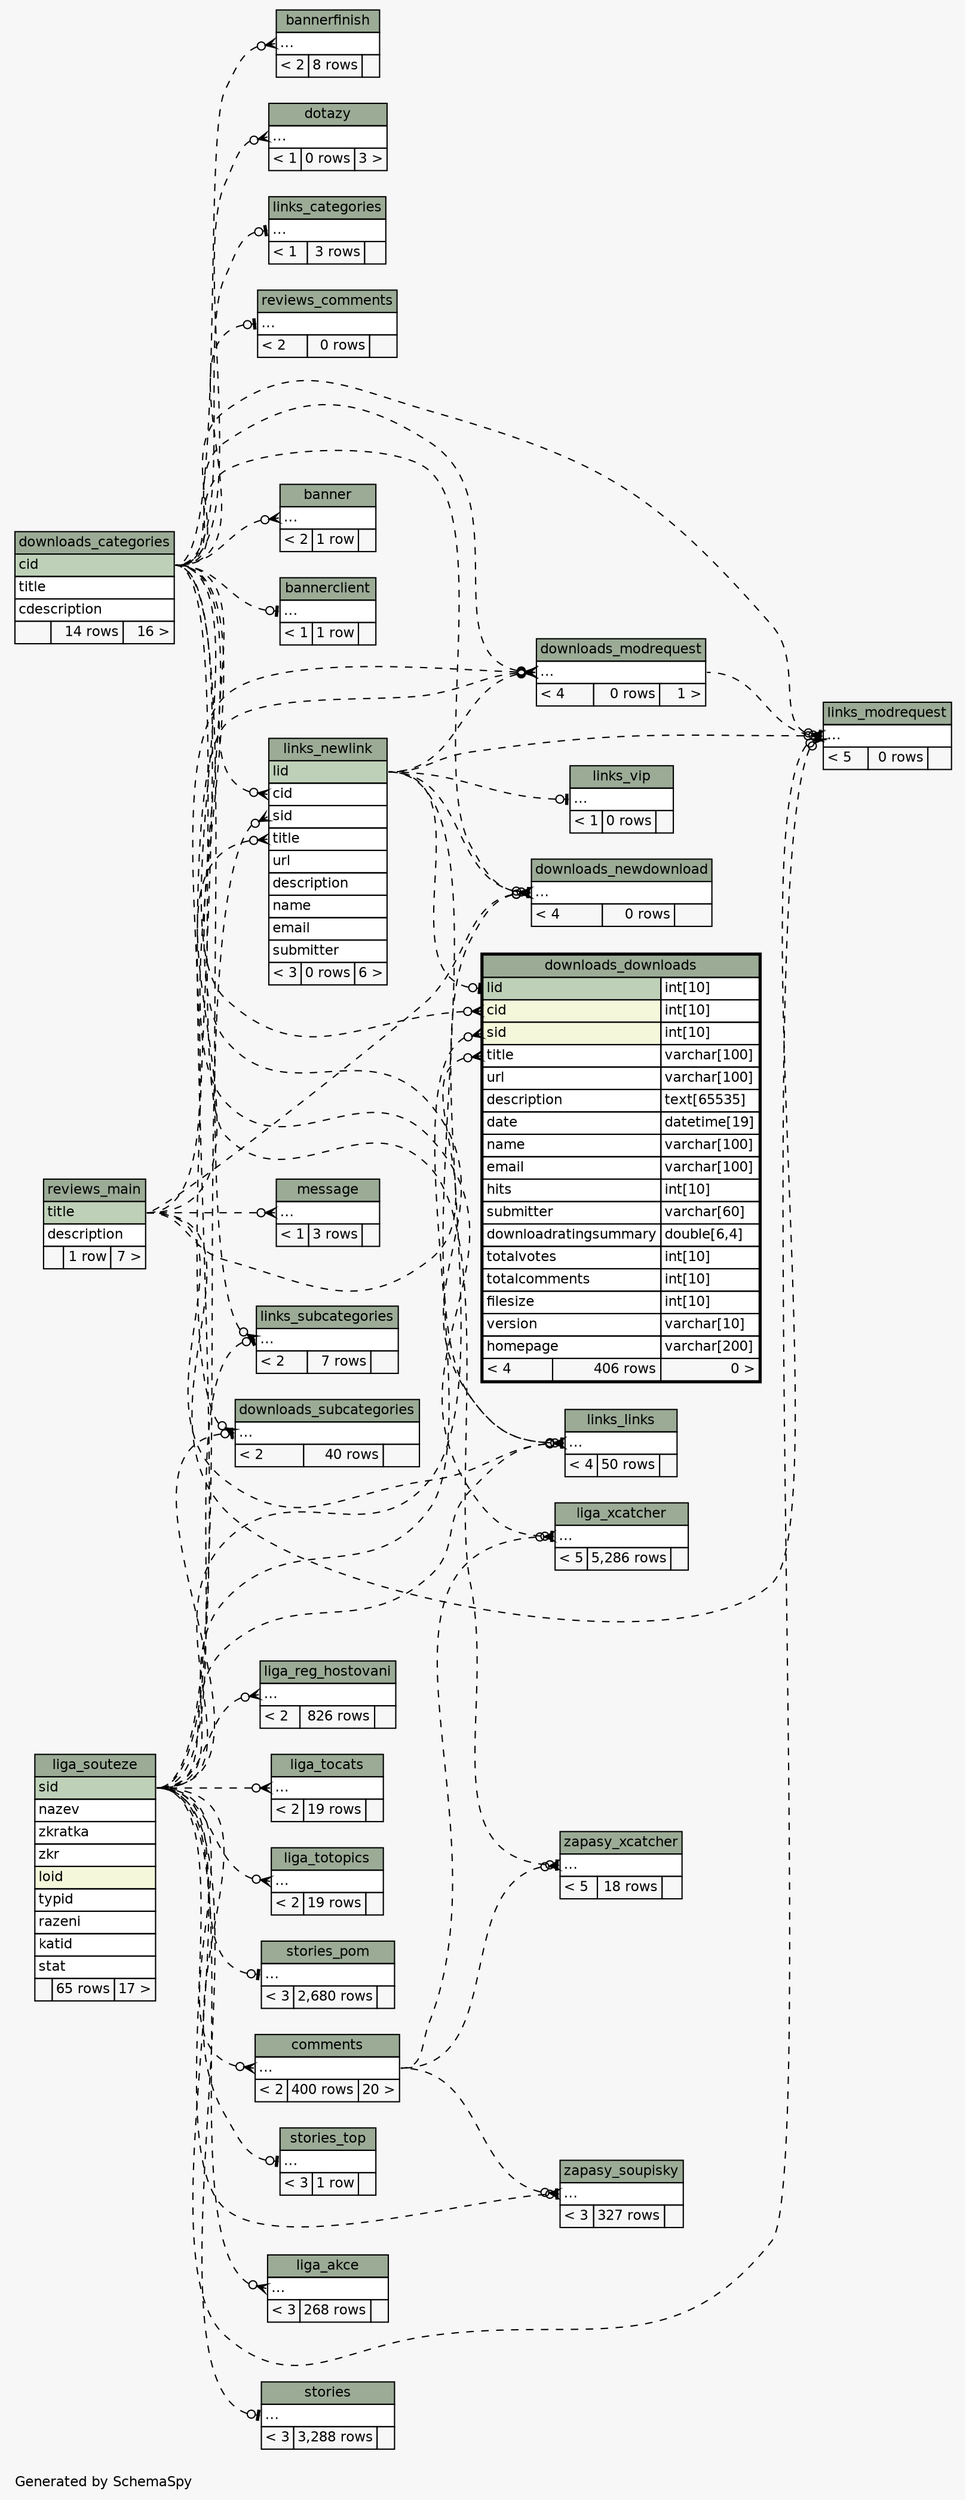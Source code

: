 // dot 2.38.0 on Mac OS X 10.9.4
// SchemaSpy rev 590
digraph "impliedTwoDegreesRelationshipsDiagram" {
  graph [
    rankdir="RL"
    bgcolor="#f7f7f7"
    label="\nGenerated by SchemaSpy"
    labeljust="l"
    nodesep="0.18"
    ranksep="0.46"
    fontname="Helvetica"
    fontsize="11"
  ];
  node [
    fontname="Helvetica"
    fontsize="11"
    shape="plaintext"
  ];
  edge [
    arrowsize="0.8"
  ];
  "banner":"elipses":w -> "downloads_categories":"cid":e [arrowhead=none dir=back arrowtail=crowodot style=dashed];
  "bannerclient":"elipses":w -> "downloads_categories":"cid":e [arrowhead=none dir=back arrowtail=teeodot style=dashed];
  "bannerfinish":"elipses":w -> "downloads_categories":"cid":e [arrowhead=none dir=back arrowtail=crowodot style=dashed];
  "comments":"elipses":w -> "liga_souteze":"sid":e [arrowhead=none dir=back arrowtail=crowodot style=dashed];
  "dotazy":"elipses":w -> "downloads_categories":"cid":e [arrowhead=none dir=back arrowtail=crowodot style=dashed];
  "downloads_downloads":"cid":w -> "downloads_categories":"cid":e [arrowhead=none dir=back arrowtail=crowodot style=dashed];
  "downloads_downloads":"lid":w -> "links_newlink":"lid":e [arrowhead=none dir=back arrowtail=teeodot style=dashed];
  "downloads_downloads":"sid":w -> "liga_souteze":"sid":e [arrowhead=none dir=back arrowtail=crowodot style=dashed];
  "downloads_downloads":"title":w -> "reviews_main":"title":e [arrowhead=none dir=back arrowtail=crowodot style=dashed];
  "downloads_modrequest":"elipses":w -> "downloads_categories":"cid":e [arrowhead=none dir=back arrowtail=crowodot style=dashed];
  "downloads_modrequest":"elipses":w -> "links_newlink":"lid":e [arrowhead=none dir=back arrowtail=crowodot style=dashed];
  "downloads_modrequest":"elipses":w -> "liga_souteze":"sid":e [arrowhead=none dir=back arrowtail=crowodot style=dashed];
  "downloads_modrequest":"elipses":w -> "reviews_main":"title":e [arrowhead=none dir=back arrowtail=crowodot style=dashed];
  "downloads_newdownload":"elipses":w -> "downloads_categories":"cid":e [arrowhead=none dir=back arrowtail=crowodot style=dashed];
  "downloads_newdownload":"elipses":w -> "links_newlink":"lid":e [arrowhead=none dir=back arrowtail=teeodot style=dashed];
  "downloads_newdownload":"elipses":w -> "liga_souteze":"sid":e [arrowhead=none dir=back arrowtail=crowodot style=dashed];
  "downloads_newdownload":"elipses":w -> "reviews_main":"title":e [arrowhead=none dir=back arrowtail=crowodot style=dashed];
  "downloads_subcategories":"elipses":w -> "downloads_categories":"cid":e [arrowhead=none dir=back arrowtail=crowodot style=dashed];
  "downloads_subcategories":"elipses":w -> "liga_souteze":"sid":e [arrowhead=none dir=back arrowtail=teeodot style=dashed];
  "liga_akce":"elipses":w -> "liga_souteze":"sid":e [arrowhead=none dir=back arrowtail=crowodot style=dashed];
  "liga_reg_hostovani":"elipses":w -> "liga_souteze":"sid":e [arrowhead=none dir=back arrowtail=crowodot style=dashed];
  "liga_tocats":"elipses":w -> "liga_souteze":"sid":e [arrowhead=none dir=back arrowtail=crowodot style=dashed];
  "liga_totopics":"elipses":w -> "liga_souteze":"sid":e [arrowhead=none dir=back arrowtail=crowodot style=dashed];
  "liga_xcatcher":"elipses":w -> "downloads_categories":"cid":e [arrowhead=none dir=back arrowtail=teeodot style=dashed];
  "liga_xcatcher":"elipses":w -> "comments":"elipses":e [arrowhead=none dir=back arrowtail=crowodot style=dashed];
  "links_categories":"elipses":w -> "downloads_categories":"cid":e [arrowhead=none dir=back arrowtail=teeodot style=dashed];
  "links_links":"elipses":w -> "downloads_categories":"cid":e [arrowhead=none dir=back arrowtail=crowodot style=dashed];
  "links_links":"elipses":w -> "links_newlink":"lid":e [arrowhead=none dir=back arrowtail=teeodot style=dashed];
  "links_links":"elipses":w -> "liga_souteze":"sid":e [arrowhead=none dir=back arrowtail=crowodot style=dashed];
  "links_links":"elipses":w -> "reviews_main":"title":e [arrowhead=none dir=back arrowtail=crowodot style=dashed];
  "links_modrequest":"elipses":w -> "downloads_categories":"cid":e [arrowhead=none dir=back arrowtail=crowodot style=dashed];
  "links_modrequest":"elipses":w -> "links_newlink":"lid":e [arrowhead=none dir=back arrowtail=crowodot style=dashed];
  "links_modrequest":"elipses":w -> "downloads_modrequest":"elipses":e [arrowhead=none dir=back arrowtail=teeodot style=dashed];
  "links_modrequest":"elipses":w -> "liga_souteze":"sid":e [arrowhead=none dir=back arrowtail=crowodot style=dashed];
  "links_modrequest":"elipses":w -> "reviews_main":"title":e [arrowhead=none dir=back arrowtail=crowodot style=dashed];
  "links_newlink":"cid":w -> "downloads_categories":"cid":e [arrowhead=none dir=back arrowtail=crowodot style=dashed];
  "links_newlink":"sid":w -> "liga_souteze":"sid":e [arrowhead=none dir=back arrowtail=crowodot style=dashed];
  "links_newlink":"title":w -> "reviews_main":"title":e [arrowhead=none dir=back arrowtail=crowodot style=dashed];
  "links_subcategories":"elipses":w -> "downloads_categories":"cid":e [arrowhead=none dir=back arrowtail=crowodot style=dashed];
  "links_subcategories":"elipses":w -> "liga_souteze":"sid":e [arrowhead=none dir=back arrowtail=teeodot style=dashed];
  "links_vip":"elipses":w -> "links_newlink":"lid":e [arrowhead=none dir=back arrowtail=teeodot style=dashed];
  "message":"elipses":w -> "reviews_main":"title":e [arrowhead=none dir=back arrowtail=crowodot style=dashed];
  "reviews_comments":"elipses":w -> "downloads_categories":"cid":e [arrowhead=none dir=back arrowtail=teeodot style=dashed];
  "stories":"elipses":w -> "liga_souteze":"sid":e [arrowhead=none dir=back arrowtail=teeodot style=dashed];
  "stories_pom":"elipses":w -> "liga_souteze":"sid":e [arrowhead=none dir=back arrowtail=teeodot style=dashed];
  "stories_top":"elipses":w -> "liga_souteze":"sid":e [arrowhead=none dir=back arrowtail=teeodot style=dashed];
  "zapasy_soupisky":"elipses":w -> "liga_souteze":"sid":e [arrowhead=none dir=back arrowtail=teeodot style=dashed];
  "zapasy_soupisky":"elipses":w -> "comments":"elipses":e [arrowhead=none dir=back arrowtail=crowodot style=dashed];
  "zapasy_xcatcher":"elipses":w -> "downloads_categories":"cid":e [arrowhead=none dir=back arrowtail=teeodot style=dashed];
  "zapasy_xcatcher":"elipses":w -> "comments":"elipses":e [arrowhead=none dir=back arrowtail=crowodot style=dashed];
  "banner" [
    label=<
    <TABLE BORDER="0" CELLBORDER="1" CELLSPACING="0" BGCOLOR="#ffffff">
      <TR><TD COLSPAN="3" BGCOLOR="#9bab96" ALIGN="CENTER">banner</TD></TR>
      <TR><TD PORT="elipses" COLSPAN="3" ALIGN="LEFT">...</TD></TR>
      <TR><TD ALIGN="LEFT" BGCOLOR="#f7f7f7">&lt; 2</TD><TD ALIGN="RIGHT" BGCOLOR="#f7f7f7">1 row</TD><TD ALIGN="RIGHT" BGCOLOR="#f7f7f7">  </TD></TR>
    </TABLE>>
    URL="banner.html"
    tooltip="banner"
  ];
  "bannerclient" [
    label=<
    <TABLE BORDER="0" CELLBORDER="1" CELLSPACING="0" BGCOLOR="#ffffff">
      <TR><TD COLSPAN="3" BGCOLOR="#9bab96" ALIGN="CENTER">bannerclient</TD></TR>
      <TR><TD PORT="elipses" COLSPAN="3" ALIGN="LEFT">...</TD></TR>
      <TR><TD ALIGN="LEFT" BGCOLOR="#f7f7f7">&lt; 1</TD><TD ALIGN="RIGHT" BGCOLOR="#f7f7f7">1 row</TD><TD ALIGN="RIGHT" BGCOLOR="#f7f7f7">  </TD></TR>
    </TABLE>>
    URL="bannerclient.html"
    tooltip="bannerclient"
  ];
  "bannerfinish" [
    label=<
    <TABLE BORDER="0" CELLBORDER="1" CELLSPACING="0" BGCOLOR="#ffffff">
      <TR><TD COLSPAN="3" BGCOLOR="#9bab96" ALIGN="CENTER">bannerfinish</TD></TR>
      <TR><TD PORT="elipses" COLSPAN="3" ALIGN="LEFT">...</TD></TR>
      <TR><TD ALIGN="LEFT" BGCOLOR="#f7f7f7">&lt; 2</TD><TD ALIGN="RIGHT" BGCOLOR="#f7f7f7">8 rows</TD><TD ALIGN="RIGHT" BGCOLOR="#f7f7f7">  </TD></TR>
    </TABLE>>
    URL="bannerfinish.html"
    tooltip="bannerfinish"
  ];
  "comments" [
    label=<
    <TABLE BORDER="0" CELLBORDER="1" CELLSPACING="0" BGCOLOR="#ffffff">
      <TR><TD COLSPAN="3" BGCOLOR="#9bab96" ALIGN="CENTER">comments</TD></TR>
      <TR><TD PORT="elipses" COLSPAN="3" ALIGN="LEFT">...</TD></TR>
      <TR><TD ALIGN="LEFT" BGCOLOR="#f7f7f7">&lt; 2</TD><TD ALIGN="RIGHT" BGCOLOR="#f7f7f7">400 rows</TD><TD ALIGN="RIGHT" BGCOLOR="#f7f7f7">20 &gt;</TD></TR>
    </TABLE>>
    URL="comments.html"
    tooltip="comments"
  ];
  "dotazy" [
    label=<
    <TABLE BORDER="0" CELLBORDER="1" CELLSPACING="0" BGCOLOR="#ffffff">
      <TR><TD COLSPAN="3" BGCOLOR="#9bab96" ALIGN="CENTER">dotazy</TD></TR>
      <TR><TD PORT="elipses" COLSPAN="3" ALIGN="LEFT">...</TD></TR>
      <TR><TD ALIGN="LEFT" BGCOLOR="#f7f7f7">&lt; 1</TD><TD ALIGN="RIGHT" BGCOLOR="#f7f7f7">0 rows</TD><TD ALIGN="RIGHT" BGCOLOR="#f7f7f7">3 &gt;</TD></TR>
    </TABLE>>
    URL="dotazy.html"
    tooltip="dotazy"
  ];
  "downloads_categories" [
    label=<
    <TABLE BORDER="0" CELLBORDER="1" CELLSPACING="0" BGCOLOR="#ffffff">
      <TR><TD COLSPAN="3" BGCOLOR="#9bab96" ALIGN="CENTER">downloads_categories</TD></TR>
      <TR><TD PORT="cid" COLSPAN="3" BGCOLOR="#bed1b8" ALIGN="LEFT">cid</TD></TR>
      <TR><TD PORT="title" COLSPAN="3" ALIGN="LEFT">title</TD></TR>
      <TR><TD PORT="cdescription" COLSPAN="3" ALIGN="LEFT">cdescription</TD></TR>
      <TR><TD ALIGN="LEFT" BGCOLOR="#f7f7f7">  </TD><TD ALIGN="RIGHT" BGCOLOR="#f7f7f7">14 rows</TD><TD ALIGN="RIGHT" BGCOLOR="#f7f7f7">16 &gt;</TD></TR>
    </TABLE>>
    URL="downloads_categories.html"
    tooltip="downloads_categories"
  ];
  "downloads_downloads" [
    label=<
    <TABLE BORDER="2" CELLBORDER="1" CELLSPACING="0" BGCOLOR="#ffffff">
      <TR><TD COLSPAN="3" BGCOLOR="#9bab96" ALIGN="CENTER">downloads_downloads</TD></TR>
      <TR><TD PORT="lid" COLSPAN="2" BGCOLOR="#bed1b8" ALIGN="LEFT">lid</TD><TD PORT="lid.type" ALIGN="LEFT">int[10]</TD></TR>
      <TR><TD PORT="cid" COLSPAN="2" BGCOLOR="#f4f7da" ALIGN="LEFT">cid</TD><TD PORT="cid.type" ALIGN="LEFT">int[10]</TD></TR>
      <TR><TD PORT="sid" COLSPAN="2" BGCOLOR="#f4f7da" ALIGN="LEFT">sid</TD><TD PORT="sid.type" ALIGN="LEFT">int[10]</TD></TR>
      <TR><TD PORT="title" COLSPAN="2" ALIGN="LEFT">title</TD><TD PORT="title.type" ALIGN="LEFT">varchar[100]</TD></TR>
      <TR><TD PORT="url" COLSPAN="2" ALIGN="LEFT">url</TD><TD PORT="url.type" ALIGN="LEFT">varchar[100]</TD></TR>
      <TR><TD PORT="description" COLSPAN="2" ALIGN="LEFT">description</TD><TD PORT="description.type" ALIGN="LEFT">text[65535]</TD></TR>
      <TR><TD PORT="date" COLSPAN="2" ALIGN="LEFT">date</TD><TD PORT="date.type" ALIGN="LEFT">datetime[19]</TD></TR>
      <TR><TD PORT="name" COLSPAN="2" ALIGN="LEFT">name</TD><TD PORT="name.type" ALIGN="LEFT">varchar[100]</TD></TR>
      <TR><TD PORT="email" COLSPAN="2" ALIGN="LEFT">email</TD><TD PORT="email.type" ALIGN="LEFT">varchar[100]</TD></TR>
      <TR><TD PORT="hits" COLSPAN="2" ALIGN="LEFT">hits</TD><TD PORT="hits.type" ALIGN="LEFT">int[10]</TD></TR>
      <TR><TD PORT="submitter" COLSPAN="2" ALIGN="LEFT">submitter</TD><TD PORT="submitter.type" ALIGN="LEFT">varchar[60]</TD></TR>
      <TR><TD PORT="downloadratingsummary" COLSPAN="2" ALIGN="LEFT">downloadratingsummary</TD><TD PORT="downloadratingsummary.type" ALIGN="LEFT">double[6,4]</TD></TR>
      <TR><TD PORT="totalvotes" COLSPAN="2" ALIGN="LEFT">totalvotes</TD><TD PORT="totalvotes.type" ALIGN="LEFT">int[10]</TD></TR>
      <TR><TD PORT="totalcomments" COLSPAN="2" ALIGN="LEFT">totalcomments</TD><TD PORT="totalcomments.type" ALIGN="LEFT">int[10]</TD></TR>
      <TR><TD PORT="filesize" COLSPAN="2" ALIGN="LEFT">filesize</TD><TD PORT="filesize.type" ALIGN="LEFT">int[10]</TD></TR>
      <TR><TD PORT="version" COLSPAN="2" ALIGN="LEFT">version</TD><TD PORT="version.type" ALIGN="LEFT">varchar[10]</TD></TR>
      <TR><TD PORT="homepage" COLSPAN="2" ALIGN="LEFT">homepage</TD><TD PORT="homepage.type" ALIGN="LEFT">varchar[200]</TD></TR>
      <TR><TD ALIGN="LEFT" BGCOLOR="#f7f7f7">&lt; 4</TD><TD ALIGN="RIGHT" BGCOLOR="#f7f7f7">406 rows</TD><TD ALIGN="RIGHT" BGCOLOR="#f7f7f7">0 &gt;</TD></TR>
    </TABLE>>
    URL="downloads_downloads.html"
    tooltip="downloads_downloads"
  ];
  "downloads_modrequest" [
    label=<
    <TABLE BORDER="0" CELLBORDER="1" CELLSPACING="0" BGCOLOR="#ffffff">
      <TR><TD COLSPAN="3" BGCOLOR="#9bab96" ALIGN="CENTER">downloads_modrequest</TD></TR>
      <TR><TD PORT="elipses" COLSPAN="3" ALIGN="LEFT">...</TD></TR>
      <TR><TD ALIGN="LEFT" BGCOLOR="#f7f7f7">&lt; 4</TD><TD ALIGN="RIGHT" BGCOLOR="#f7f7f7">0 rows</TD><TD ALIGN="RIGHT" BGCOLOR="#f7f7f7">1 &gt;</TD></TR>
    </TABLE>>
    URL="downloads_modrequest.html"
    tooltip="downloads_modrequest"
  ];
  "downloads_newdownload" [
    label=<
    <TABLE BORDER="0" CELLBORDER="1" CELLSPACING="0" BGCOLOR="#ffffff">
      <TR><TD COLSPAN="3" BGCOLOR="#9bab96" ALIGN="CENTER">downloads_newdownload</TD></TR>
      <TR><TD PORT="elipses" COLSPAN="3" ALIGN="LEFT">...</TD></TR>
      <TR><TD ALIGN="LEFT" BGCOLOR="#f7f7f7">&lt; 4</TD><TD ALIGN="RIGHT" BGCOLOR="#f7f7f7">0 rows</TD><TD ALIGN="RIGHT" BGCOLOR="#f7f7f7">  </TD></TR>
    </TABLE>>
    URL="downloads_newdownload.html"
    tooltip="downloads_newdownload"
  ];
  "downloads_subcategories" [
    label=<
    <TABLE BORDER="0" CELLBORDER="1" CELLSPACING="0" BGCOLOR="#ffffff">
      <TR><TD COLSPAN="3" BGCOLOR="#9bab96" ALIGN="CENTER">downloads_subcategories</TD></TR>
      <TR><TD PORT="elipses" COLSPAN="3" ALIGN="LEFT">...</TD></TR>
      <TR><TD ALIGN="LEFT" BGCOLOR="#f7f7f7">&lt; 2</TD><TD ALIGN="RIGHT" BGCOLOR="#f7f7f7">40 rows</TD><TD ALIGN="RIGHT" BGCOLOR="#f7f7f7">  </TD></TR>
    </TABLE>>
    URL="downloads_subcategories.html"
    tooltip="downloads_subcategories"
  ];
  "liga_akce" [
    label=<
    <TABLE BORDER="0" CELLBORDER="1" CELLSPACING="0" BGCOLOR="#ffffff">
      <TR><TD COLSPAN="3" BGCOLOR="#9bab96" ALIGN="CENTER">liga_akce</TD></TR>
      <TR><TD PORT="elipses" COLSPAN="3" ALIGN="LEFT">...</TD></TR>
      <TR><TD ALIGN="LEFT" BGCOLOR="#f7f7f7">&lt; 3</TD><TD ALIGN="RIGHT" BGCOLOR="#f7f7f7">268 rows</TD><TD ALIGN="RIGHT" BGCOLOR="#f7f7f7">  </TD></TR>
    </TABLE>>
    URL="liga_akce.html"
    tooltip="liga_akce"
  ];
  "liga_reg_hostovani" [
    label=<
    <TABLE BORDER="0" CELLBORDER="1" CELLSPACING="0" BGCOLOR="#ffffff">
      <TR><TD COLSPAN="3" BGCOLOR="#9bab96" ALIGN="CENTER">liga_reg_hostovani</TD></TR>
      <TR><TD PORT="elipses" COLSPAN="3" ALIGN="LEFT">...</TD></TR>
      <TR><TD ALIGN="LEFT" BGCOLOR="#f7f7f7">&lt; 2</TD><TD ALIGN="RIGHT" BGCOLOR="#f7f7f7">826 rows</TD><TD ALIGN="RIGHT" BGCOLOR="#f7f7f7">  </TD></TR>
    </TABLE>>
    URL="liga_reg_hostovani.html"
    tooltip="liga_reg_hostovani"
  ];
  "liga_souteze" [
    label=<
    <TABLE BORDER="0" CELLBORDER="1" CELLSPACING="0" BGCOLOR="#ffffff">
      <TR><TD COLSPAN="3" BGCOLOR="#9bab96" ALIGN="CENTER">liga_souteze</TD></TR>
      <TR><TD PORT="sid" COLSPAN="3" BGCOLOR="#bed1b8" ALIGN="LEFT">sid</TD></TR>
      <TR><TD PORT="nazev" COLSPAN="3" ALIGN="LEFT">nazev</TD></TR>
      <TR><TD PORT="zkratka" COLSPAN="3" ALIGN="LEFT">zkratka</TD></TR>
      <TR><TD PORT="zkr" COLSPAN="3" ALIGN="LEFT">zkr</TD></TR>
      <TR><TD PORT="loid" COLSPAN="3" BGCOLOR="#f4f7da" ALIGN="LEFT">loid</TD></TR>
      <TR><TD PORT="typid" COLSPAN="3" ALIGN="LEFT">typid</TD></TR>
      <TR><TD PORT="razeni" COLSPAN="3" ALIGN="LEFT">razeni</TD></TR>
      <TR><TD PORT="katid" COLSPAN="3" ALIGN="LEFT">katid</TD></TR>
      <TR><TD PORT="stat" COLSPAN="3" ALIGN="LEFT">stat</TD></TR>
      <TR><TD ALIGN="LEFT" BGCOLOR="#f7f7f7">  </TD><TD ALIGN="RIGHT" BGCOLOR="#f7f7f7">65 rows</TD><TD ALIGN="RIGHT" BGCOLOR="#f7f7f7">17 &gt;</TD></TR>
    </TABLE>>
    URL="liga_souteze.html"
    tooltip="liga_souteze"
  ];
  "liga_tocats" [
    label=<
    <TABLE BORDER="0" CELLBORDER="1" CELLSPACING="0" BGCOLOR="#ffffff">
      <TR><TD COLSPAN="3" BGCOLOR="#9bab96" ALIGN="CENTER">liga_tocats</TD></TR>
      <TR><TD PORT="elipses" COLSPAN="3" ALIGN="LEFT">...</TD></TR>
      <TR><TD ALIGN="LEFT" BGCOLOR="#f7f7f7">&lt; 2</TD><TD ALIGN="RIGHT" BGCOLOR="#f7f7f7">19 rows</TD><TD ALIGN="RIGHT" BGCOLOR="#f7f7f7">  </TD></TR>
    </TABLE>>
    URL="liga_tocats.html"
    tooltip="liga_tocats"
  ];
  "liga_totopics" [
    label=<
    <TABLE BORDER="0" CELLBORDER="1" CELLSPACING="0" BGCOLOR="#ffffff">
      <TR><TD COLSPAN="3" BGCOLOR="#9bab96" ALIGN="CENTER">liga_totopics</TD></TR>
      <TR><TD PORT="elipses" COLSPAN="3" ALIGN="LEFT">...</TD></TR>
      <TR><TD ALIGN="LEFT" BGCOLOR="#f7f7f7">&lt; 2</TD><TD ALIGN="RIGHT" BGCOLOR="#f7f7f7">19 rows</TD><TD ALIGN="RIGHT" BGCOLOR="#f7f7f7">  </TD></TR>
    </TABLE>>
    URL="liga_totopics.html"
    tooltip="liga_totopics"
  ];
  "liga_xcatcher" [
    label=<
    <TABLE BORDER="0" CELLBORDER="1" CELLSPACING="0" BGCOLOR="#ffffff">
      <TR><TD COLSPAN="3" BGCOLOR="#9bab96" ALIGN="CENTER">liga_xcatcher</TD></TR>
      <TR><TD PORT="elipses" COLSPAN="3" ALIGN="LEFT">...</TD></TR>
      <TR><TD ALIGN="LEFT" BGCOLOR="#f7f7f7">&lt; 5</TD><TD ALIGN="RIGHT" BGCOLOR="#f7f7f7">5,286 rows</TD><TD ALIGN="RIGHT" BGCOLOR="#f7f7f7">  </TD></TR>
    </TABLE>>
    URL="liga_xcatcher.html"
    tooltip="liga_xcatcher"
  ];
  "links_categories" [
    label=<
    <TABLE BORDER="0" CELLBORDER="1" CELLSPACING="0" BGCOLOR="#ffffff">
      <TR><TD COLSPAN="3" BGCOLOR="#9bab96" ALIGN="CENTER">links_categories</TD></TR>
      <TR><TD PORT="elipses" COLSPAN="3" ALIGN="LEFT">...</TD></TR>
      <TR><TD ALIGN="LEFT" BGCOLOR="#f7f7f7">&lt; 1</TD><TD ALIGN="RIGHT" BGCOLOR="#f7f7f7">3 rows</TD><TD ALIGN="RIGHT" BGCOLOR="#f7f7f7">  </TD></TR>
    </TABLE>>
    URL="links_categories.html"
    tooltip="links_categories"
  ];
  "links_links" [
    label=<
    <TABLE BORDER="0" CELLBORDER="1" CELLSPACING="0" BGCOLOR="#ffffff">
      <TR><TD COLSPAN="3" BGCOLOR="#9bab96" ALIGN="CENTER">links_links</TD></TR>
      <TR><TD PORT="elipses" COLSPAN="3" ALIGN="LEFT">...</TD></TR>
      <TR><TD ALIGN="LEFT" BGCOLOR="#f7f7f7">&lt; 4</TD><TD ALIGN="RIGHT" BGCOLOR="#f7f7f7">50 rows</TD><TD ALIGN="RIGHT" BGCOLOR="#f7f7f7">  </TD></TR>
    </TABLE>>
    URL="links_links.html"
    tooltip="links_links"
  ];
  "links_modrequest" [
    label=<
    <TABLE BORDER="0" CELLBORDER="1" CELLSPACING="0" BGCOLOR="#ffffff">
      <TR><TD COLSPAN="3" BGCOLOR="#9bab96" ALIGN="CENTER">links_modrequest</TD></TR>
      <TR><TD PORT="elipses" COLSPAN="3" ALIGN="LEFT">...</TD></TR>
      <TR><TD ALIGN="LEFT" BGCOLOR="#f7f7f7">&lt; 5</TD><TD ALIGN="RIGHT" BGCOLOR="#f7f7f7">0 rows</TD><TD ALIGN="RIGHT" BGCOLOR="#f7f7f7">  </TD></TR>
    </TABLE>>
    URL="links_modrequest.html"
    tooltip="links_modrequest"
  ];
  "links_newlink" [
    label=<
    <TABLE BORDER="0" CELLBORDER="1" CELLSPACING="0" BGCOLOR="#ffffff">
      <TR><TD COLSPAN="3" BGCOLOR="#9bab96" ALIGN="CENTER">links_newlink</TD></TR>
      <TR><TD PORT="lid" COLSPAN="3" BGCOLOR="#bed1b8" ALIGN="LEFT">lid</TD></TR>
      <TR><TD PORT="cid" COLSPAN="3" ALIGN="LEFT">cid</TD></TR>
      <TR><TD PORT="sid" COLSPAN="3" ALIGN="LEFT">sid</TD></TR>
      <TR><TD PORT="title" COLSPAN="3" ALIGN="LEFT">title</TD></TR>
      <TR><TD PORT="url" COLSPAN="3" ALIGN="LEFT">url</TD></TR>
      <TR><TD PORT="description" COLSPAN="3" ALIGN="LEFT">description</TD></TR>
      <TR><TD PORT="name" COLSPAN="3" ALIGN="LEFT">name</TD></TR>
      <TR><TD PORT="email" COLSPAN="3" ALIGN="LEFT">email</TD></TR>
      <TR><TD PORT="submitter" COLSPAN="3" ALIGN="LEFT">submitter</TD></TR>
      <TR><TD ALIGN="LEFT" BGCOLOR="#f7f7f7">&lt; 3</TD><TD ALIGN="RIGHT" BGCOLOR="#f7f7f7">0 rows</TD><TD ALIGN="RIGHT" BGCOLOR="#f7f7f7">6 &gt;</TD></TR>
    </TABLE>>
    URL="links_newlink.html"
    tooltip="links_newlink"
  ];
  "links_subcategories" [
    label=<
    <TABLE BORDER="0" CELLBORDER="1" CELLSPACING="0" BGCOLOR="#ffffff">
      <TR><TD COLSPAN="3" BGCOLOR="#9bab96" ALIGN="CENTER">links_subcategories</TD></TR>
      <TR><TD PORT="elipses" COLSPAN="3" ALIGN="LEFT">...</TD></TR>
      <TR><TD ALIGN="LEFT" BGCOLOR="#f7f7f7">&lt; 2</TD><TD ALIGN="RIGHT" BGCOLOR="#f7f7f7">7 rows</TD><TD ALIGN="RIGHT" BGCOLOR="#f7f7f7">  </TD></TR>
    </TABLE>>
    URL="links_subcategories.html"
    tooltip="links_subcategories"
  ];
  "links_vip" [
    label=<
    <TABLE BORDER="0" CELLBORDER="1" CELLSPACING="0" BGCOLOR="#ffffff">
      <TR><TD COLSPAN="3" BGCOLOR="#9bab96" ALIGN="CENTER">links_vip</TD></TR>
      <TR><TD PORT="elipses" COLSPAN="3" ALIGN="LEFT">...</TD></TR>
      <TR><TD ALIGN="LEFT" BGCOLOR="#f7f7f7">&lt; 1</TD><TD ALIGN="RIGHT" BGCOLOR="#f7f7f7">0 rows</TD><TD ALIGN="RIGHT" BGCOLOR="#f7f7f7">  </TD></TR>
    </TABLE>>
    URL="links_vip.html"
    tooltip="links_vip"
  ];
  "message" [
    label=<
    <TABLE BORDER="0" CELLBORDER="1" CELLSPACING="0" BGCOLOR="#ffffff">
      <TR><TD COLSPAN="3" BGCOLOR="#9bab96" ALIGN="CENTER">message</TD></TR>
      <TR><TD PORT="elipses" COLSPAN="3" ALIGN="LEFT">...</TD></TR>
      <TR><TD ALIGN="LEFT" BGCOLOR="#f7f7f7">&lt; 1</TD><TD ALIGN="RIGHT" BGCOLOR="#f7f7f7">3 rows</TD><TD ALIGN="RIGHT" BGCOLOR="#f7f7f7">  </TD></TR>
    </TABLE>>
    URL="message.html"
    tooltip="message"
  ];
  "reviews_comments" [
    label=<
    <TABLE BORDER="0" CELLBORDER="1" CELLSPACING="0" BGCOLOR="#ffffff">
      <TR><TD COLSPAN="3" BGCOLOR="#9bab96" ALIGN="CENTER">reviews_comments</TD></TR>
      <TR><TD PORT="elipses" COLSPAN="3" ALIGN="LEFT">...</TD></TR>
      <TR><TD ALIGN="LEFT" BGCOLOR="#f7f7f7">&lt; 2</TD><TD ALIGN="RIGHT" BGCOLOR="#f7f7f7">0 rows</TD><TD ALIGN="RIGHT" BGCOLOR="#f7f7f7">  </TD></TR>
    </TABLE>>
    URL="reviews_comments.html"
    tooltip="reviews_comments"
  ];
  "reviews_main" [
    label=<
    <TABLE BORDER="0" CELLBORDER="1" CELLSPACING="0" BGCOLOR="#ffffff">
      <TR><TD COLSPAN="3" BGCOLOR="#9bab96" ALIGN="CENTER">reviews_main</TD></TR>
      <TR><TD PORT="title" COLSPAN="3" BGCOLOR="#bed1b8" ALIGN="LEFT">title</TD></TR>
      <TR><TD PORT="description" COLSPAN="3" ALIGN="LEFT">description</TD></TR>
      <TR><TD ALIGN="LEFT" BGCOLOR="#f7f7f7">  </TD><TD ALIGN="RIGHT" BGCOLOR="#f7f7f7">1 row</TD><TD ALIGN="RIGHT" BGCOLOR="#f7f7f7">7 &gt;</TD></TR>
    </TABLE>>
    URL="reviews_main.html"
    tooltip="reviews_main"
  ];
  "stories" [
    label=<
    <TABLE BORDER="0" CELLBORDER="1" CELLSPACING="0" BGCOLOR="#ffffff">
      <TR><TD COLSPAN="3" BGCOLOR="#9bab96" ALIGN="CENTER">stories</TD></TR>
      <TR><TD PORT="elipses" COLSPAN="3" ALIGN="LEFT">...</TD></TR>
      <TR><TD ALIGN="LEFT" BGCOLOR="#f7f7f7">&lt; 3</TD><TD ALIGN="RIGHT" BGCOLOR="#f7f7f7">3,288 rows</TD><TD ALIGN="RIGHT" BGCOLOR="#f7f7f7">  </TD></TR>
    </TABLE>>
    URL="stories.html"
    tooltip="stories"
  ];
  "stories_pom" [
    label=<
    <TABLE BORDER="0" CELLBORDER="1" CELLSPACING="0" BGCOLOR="#ffffff">
      <TR><TD COLSPAN="3" BGCOLOR="#9bab96" ALIGN="CENTER">stories_pom</TD></TR>
      <TR><TD PORT="elipses" COLSPAN="3" ALIGN="LEFT">...</TD></TR>
      <TR><TD ALIGN="LEFT" BGCOLOR="#f7f7f7">&lt; 3</TD><TD ALIGN="RIGHT" BGCOLOR="#f7f7f7">2,680 rows</TD><TD ALIGN="RIGHT" BGCOLOR="#f7f7f7">  </TD></TR>
    </TABLE>>
    URL="stories_pom.html"
    tooltip="stories_pom"
  ];
  "stories_top" [
    label=<
    <TABLE BORDER="0" CELLBORDER="1" CELLSPACING="0" BGCOLOR="#ffffff">
      <TR><TD COLSPAN="3" BGCOLOR="#9bab96" ALIGN="CENTER">stories_top</TD></TR>
      <TR><TD PORT="elipses" COLSPAN="3" ALIGN="LEFT">...</TD></TR>
      <TR><TD ALIGN="LEFT" BGCOLOR="#f7f7f7">&lt; 3</TD><TD ALIGN="RIGHT" BGCOLOR="#f7f7f7">1 row</TD><TD ALIGN="RIGHT" BGCOLOR="#f7f7f7">  </TD></TR>
    </TABLE>>
    URL="stories_top.html"
    tooltip="stories_top"
  ];
  "zapasy_soupisky" [
    label=<
    <TABLE BORDER="0" CELLBORDER="1" CELLSPACING="0" BGCOLOR="#ffffff">
      <TR><TD COLSPAN="3" BGCOLOR="#9bab96" ALIGN="CENTER">zapasy_soupisky</TD></TR>
      <TR><TD PORT="elipses" COLSPAN="3" ALIGN="LEFT">...</TD></TR>
      <TR><TD ALIGN="LEFT" BGCOLOR="#f7f7f7">&lt; 3</TD><TD ALIGN="RIGHT" BGCOLOR="#f7f7f7">327 rows</TD><TD ALIGN="RIGHT" BGCOLOR="#f7f7f7">  </TD></TR>
    </TABLE>>
    URL="zapasy_soupisky.html"
    tooltip="zapasy_soupisky"
  ];
  "zapasy_xcatcher" [
    label=<
    <TABLE BORDER="0" CELLBORDER="1" CELLSPACING="0" BGCOLOR="#ffffff">
      <TR><TD COLSPAN="3" BGCOLOR="#9bab96" ALIGN="CENTER">zapasy_xcatcher</TD></TR>
      <TR><TD PORT="elipses" COLSPAN="3" ALIGN="LEFT">...</TD></TR>
      <TR><TD ALIGN="LEFT" BGCOLOR="#f7f7f7">&lt; 5</TD><TD ALIGN="RIGHT" BGCOLOR="#f7f7f7">18 rows</TD><TD ALIGN="RIGHT" BGCOLOR="#f7f7f7">  </TD></TR>
    </TABLE>>
    URL="zapasy_xcatcher.html"
    tooltip="zapasy_xcatcher"
  ];
}
